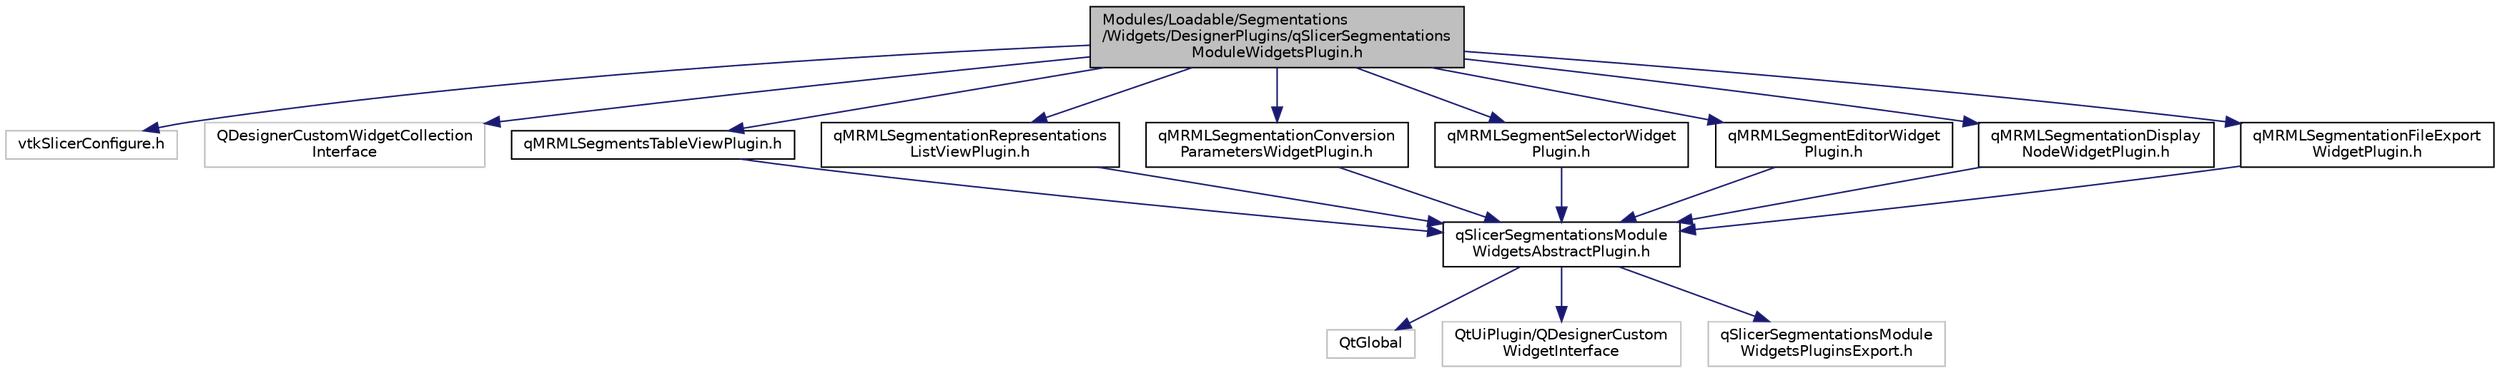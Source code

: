 digraph "Modules/Loadable/Segmentations/Widgets/DesignerPlugins/qSlicerSegmentationsModuleWidgetsPlugin.h"
{
  bgcolor="transparent";
  edge [fontname="Helvetica",fontsize="10",labelfontname="Helvetica",labelfontsize="10"];
  node [fontname="Helvetica",fontsize="10",shape=record];
  Node0 [label="Modules/Loadable/Segmentations\l/Widgets/DesignerPlugins/qSlicerSegmentations\lModuleWidgetsPlugin.h",height=0.2,width=0.4,color="black", fillcolor="grey75", style="filled", fontcolor="black"];
  Node0 -> Node1 [color="midnightblue",fontsize="10",style="solid",fontname="Helvetica"];
  Node1 [label="vtkSlicerConfigure.h",height=0.2,width=0.4,color="grey75"];
  Node0 -> Node2 [color="midnightblue",fontsize="10",style="solid",fontname="Helvetica"];
  Node2 [label="QDesignerCustomWidgetCollection\lInterface",height=0.2,width=0.4,color="grey75"];
  Node0 -> Node3 [color="midnightblue",fontsize="10",style="solid",fontname="Helvetica"];
  Node3 [label="qMRMLSegmentsTableViewPlugin.h",height=0.2,width=0.4,color="black",URL="$qMRMLSegmentsTableViewPlugin_8h.html"];
  Node3 -> Node4 [color="midnightblue",fontsize="10",style="solid",fontname="Helvetica"];
  Node4 [label="qSlicerSegmentationsModule\lWidgetsAbstractPlugin.h",height=0.2,width=0.4,color="black",URL="$qSlicerSegmentationsModuleWidgetsAbstractPlugin_8h.html"];
  Node4 -> Node5 [color="midnightblue",fontsize="10",style="solid",fontname="Helvetica"];
  Node5 [label="QtGlobal",height=0.2,width=0.4,color="grey75"];
  Node4 -> Node6 [color="midnightblue",fontsize="10",style="solid",fontname="Helvetica"];
  Node6 [label="QtUiPlugin/QDesignerCustom\lWidgetInterface",height=0.2,width=0.4,color="grey75"];
  Node4 -> Node7 [color="midnightblue",fontsize="10",style="solid",fontname="Helvetica"];
  Node7 [label="qSlicerSegmentationsModule\lWidgetsPluginsExport.h",height=0.2,width=0.4,color="grey75"];
  Node0 -> Node8 [color="midnightblue",fontsize="10",style="solid",fontname="Helvetica"];
  Node8 [label="qMRMLSegmentationRepresentations\lListViewPlugin.h",height=0.2,width=0.4,color="black",URL="$qMRMLSegmentationRepresentationsListViewPlugin_8h.html"];
  Node8 -> Node4 [color="midnightblue",fontsize="10",style="solid",fontname="Helvetica"];
  Node0 -> Node9 [color="midnightblue",fontsize="10",style="solid",fontname="Helvetica"];
  Node9 [label="qMRMLSegmentationConversion\lParametersWidgetPlugin.h",height=0.2,width=0.4,color="black",URL="$qMRMLSegmentationConversionParametersWidgetPlugin_8h.html"];
  Node9 -> Node4 [color="midnightblue",fontsize="10",style="solid",fontname="Helvetica"];
  Node0 -> Node10 [color="midnightblue",fontsize="10",style="solid",fontname="Helvetica"];
  Node10 [label="qMRMLSegmentSelectorWidget\lPlugin.h",height=0.2,width=0.4,color="black",URL="$qMRMLSegmentSelectorWidgetPlugin_8h.html"];
  Node10 -> Node4 [color="midnightblue",fontsize="10",style="solid",fontname="Helvetica"];
  Node0 -> Node11 [color="midnightblue",fontsize="10",style="solid",fontname="Helvetica"];
  Node11 [label="qMRMLSegmentEditorWidget\lPlugin.h",height=0.2,width=0.4,color="black",URL="$qMRMLSegmentEditorWidgetPlugin_8h.html"];
  Node11 -> Node4 [color="midnightblue",fontsize="10",style="solid",fontname="Helvetica"];
  Node0 -> Node12 [color="midnightblue",fontsize="10",style="solid",fontname="Helvetica"];
  Node12 [label="qMRMLSegmentationDisplay\lNodeWidgetPlugin.h",height=0.2,width=0.4,color="black",URL="$qMRMLSegmentationDisplayNodeWidgetPlugin_8h.html"];
  Node12 -> Node4 [color="midnightblue",fontsize="10",style="solid",fontname="Helvetica"];
  Node0 -> Node13 [color="midnightblue",fontsize="10",style="solid",fontname="Helvetica"];
  Node13 [label="qMRMLSegmentationFileExport\lWidgetPlugin.h",height=0.2,width=0.4,color="black",URL="$qMRMLSegmentationFileExportWidgetPlugin_8h.html"];
  Node13 -> Node4 [color="midnightblue",fontsize="10",style="solid",fontname="Helvetica"];
}
